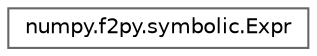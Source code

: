 digraph "Graphical Class Hierarchy"
{
 // LATEX_PDF_SIZE
  bgcolor="transparent";
  edge [fontname=Helvetica,fontsize=10,labelfontname=Helvetica,labelfontsize=10];
  node [fontname=Helvetica,fontsize=10,shape=box,height=0.2,width=0.4];
  rankdir="LR";
  Node0 [id="Node000000",label="numpy.f2py.symbolic.Expr",height=0.2,width=0.4,color="grey40", fillcolor="white", style="filled",URL="$d2/da7/classnumpy_1_1f2py_1_1symbolic_1_1Expr.html",tooltip=" "];
}
